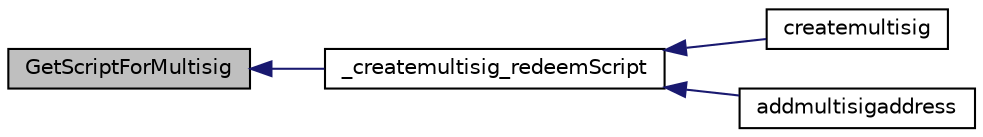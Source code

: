 digraph "GetScriptForMultisig"
{
  edge [fontname="Helvetica",fontsize="10",labelfontname="Helvetica",labelfontsize="10"];
  node [fontname="Helvetica",fontsize="10",shape=record];
  rankdir="LR";
  Node360 [label="GetScriptForMultisig",height=0.2,width=0.4,color="black", fillcolor="grey75", style="filled", fontcolor="black"];
  Node360 -> Node361 [dir="back",color="midnightblue",fontsize="10",style="solid",fontname="Helvetica"];
  Node361 [label="_createmultisig_redeemScript",height=0.2,width=0.4,color="black", fillcolor="white", style="filled",URL="$rpcwallet_8cpp.html#aa9b91e060b2d18fffb3b57a679441e68",tooltip="Used by addmultisigaddress / createmultisig: "];
  Node361 -> Node362 [dir="back",color="midnightblue",fontsize="10",style="solid",fontname="Helvetica"];
  Node362 [label="createmultisig",height=0.2,width=0.4,color="black", fillcolor="white", style="filled",URL="$rpcmisc_8cpp.html#a10f145bcadd06025abb3b065e2fa7a84"];
  Node361 -> Node363 [dir="back",color="midnightblue",fontsize="10",style="solid",fontname="Helvetica"];
  Node363 [label="addmultisigaddress",height=0.2,width=0.4,color="black", fillcolor="white", style="filled",URL="$rpcwallet_8cpp.html#a01e8a83cbd4209f10c71719383d7ca2d"];
}
